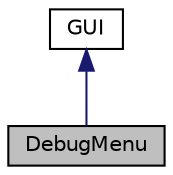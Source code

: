 digraph "DebugMenu"
{
 // LATEX_PDF_SIZE
  edge [fontname="Helvetica",fontsize="10",labelfontname="Helvetica",labelfontsize="10"];
  node [fontname="Helvetica",fontsize="10",shape=record];
  Node1 [label="DebugMenu",height=0.2,width=0.4,color="black", fillcolor="grey75", style="filled", fontcolor="black",tooltip="Debugging menu class derived from GUI."];
  Node2 -> Node1 [dir="back",color="midnightblue",fontsize="10",style="solid"];
  Node2 [label="GUI",height=0.2,width=0.4,color="black", fillcolor="white", style="filled",URL="$classGUI.html",tooltip="Base class for user interface elements."];
}
